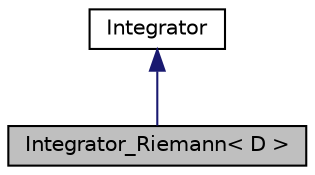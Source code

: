digraph "Integrator_Riemann&lt; D &gt;"
{
  edge [fontname="Helvetica",fontsize="10",labelfontname="Helvetica",labelfontsize="10"];
  node [fontname="Helvetica",fontsize="10",shape=record];
  Node1 [label="Integrator_Riemann\< D \>",height=0.2,width=0.4,color="black", fillcolor="grey75", style="filled", fontcolor="black"];
  Node2 -> Node1 [dir="back",color="midnightblue",fontsize="10",style="solid",fontname="Helvetica"];
  Node2 [label="Integrator",height=0.2,width=0.4,color="black", fillcolor="white", style="filled",URL="$classIntegrator.html"];
}

